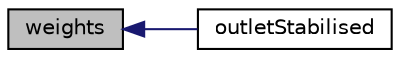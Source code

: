 digraph "weights"
{
  bgcolor="transparent";
  edge [fontname="Helvetica",fontsize="10",labelfontname="Helvetica",labelfontsize="10"];
  node [fontname="Helvetica",fontsize="10",shape=record];
  rankdir="LR";
  Node1 [label="weights",height=0.2,width=0.4,color="black", fillcolor="grey75", style="filled", fontcolor="black"];
  Node1 -> Node2 [dir="back",color="midnightblue",fontsize="10",style="solid",fontname="Helvetica"];
  Node2 [label="outletStabilised",height=0.2,width=0.4,color="black",URL="$a01797.html#aa2aaac57e077f7e1f2beb656e719de94",tooltip="Construct from mesh, faceFlux and Istream. "];
}

